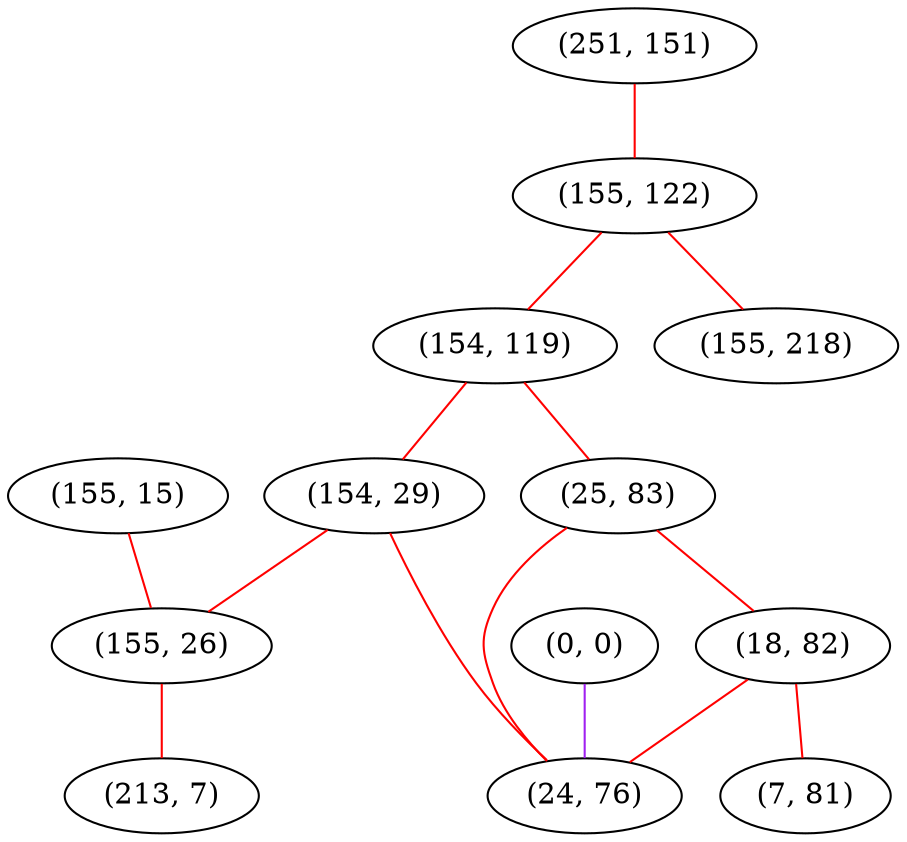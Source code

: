 graph "" {
"(251, 151)";
"(155, 122)";
"(0, 0)";
"(154, 119)";
"(155, 15)";
"(154, 29)";
"(25, 83)";
"(18, 82)";
"(155, 218)";
"(155, 26)";
"(24, 76)";
"(7, 81)";
"(213, 7)";
"(251, 151)" -- "(155, 122)"  [color=red, key=0, weight=1];
"(155, 122)" -- "(154, 119)"  [color=red, key=0, weight=1];
"(155, 122)" -- "(155, 218)"  [color=red, key=0, weight=1];
"(0, 0)" -- "(24, 76)"  [color=purple, key=0, weight=4];
"(154, 119)" -- "(25, 83)"  [color=red, key=0, weight=1];
"(154, 119)" -- "(154, 29)"  [color=red, key=0, weight=1];
"(155, 15)" -- "(155, 26)"  [color=red, key=0, weight=1];
"(154, 29)" -- "(155, 26)"  [color=red, key=0, weight=1];
"(154, 29)" -- "(24, 76)"  [color=red, key=0, weight=1];
"(25, 83)" -- "(24, 76)"  [color=red, key=0, weight=1];
"(25, 83)" -- "(18, 82)"  [color=red, key=0, weight=1];
"(18, 82)" -- "(24, 76)"  [color=red, key=0, weight=1];
"(18, 82)" -- "(7, 81)"  [color=red, key=0, weight=1];
"(155, 26)" -- "(213, 7)"  [color=red, key=0, weight=1];
}
